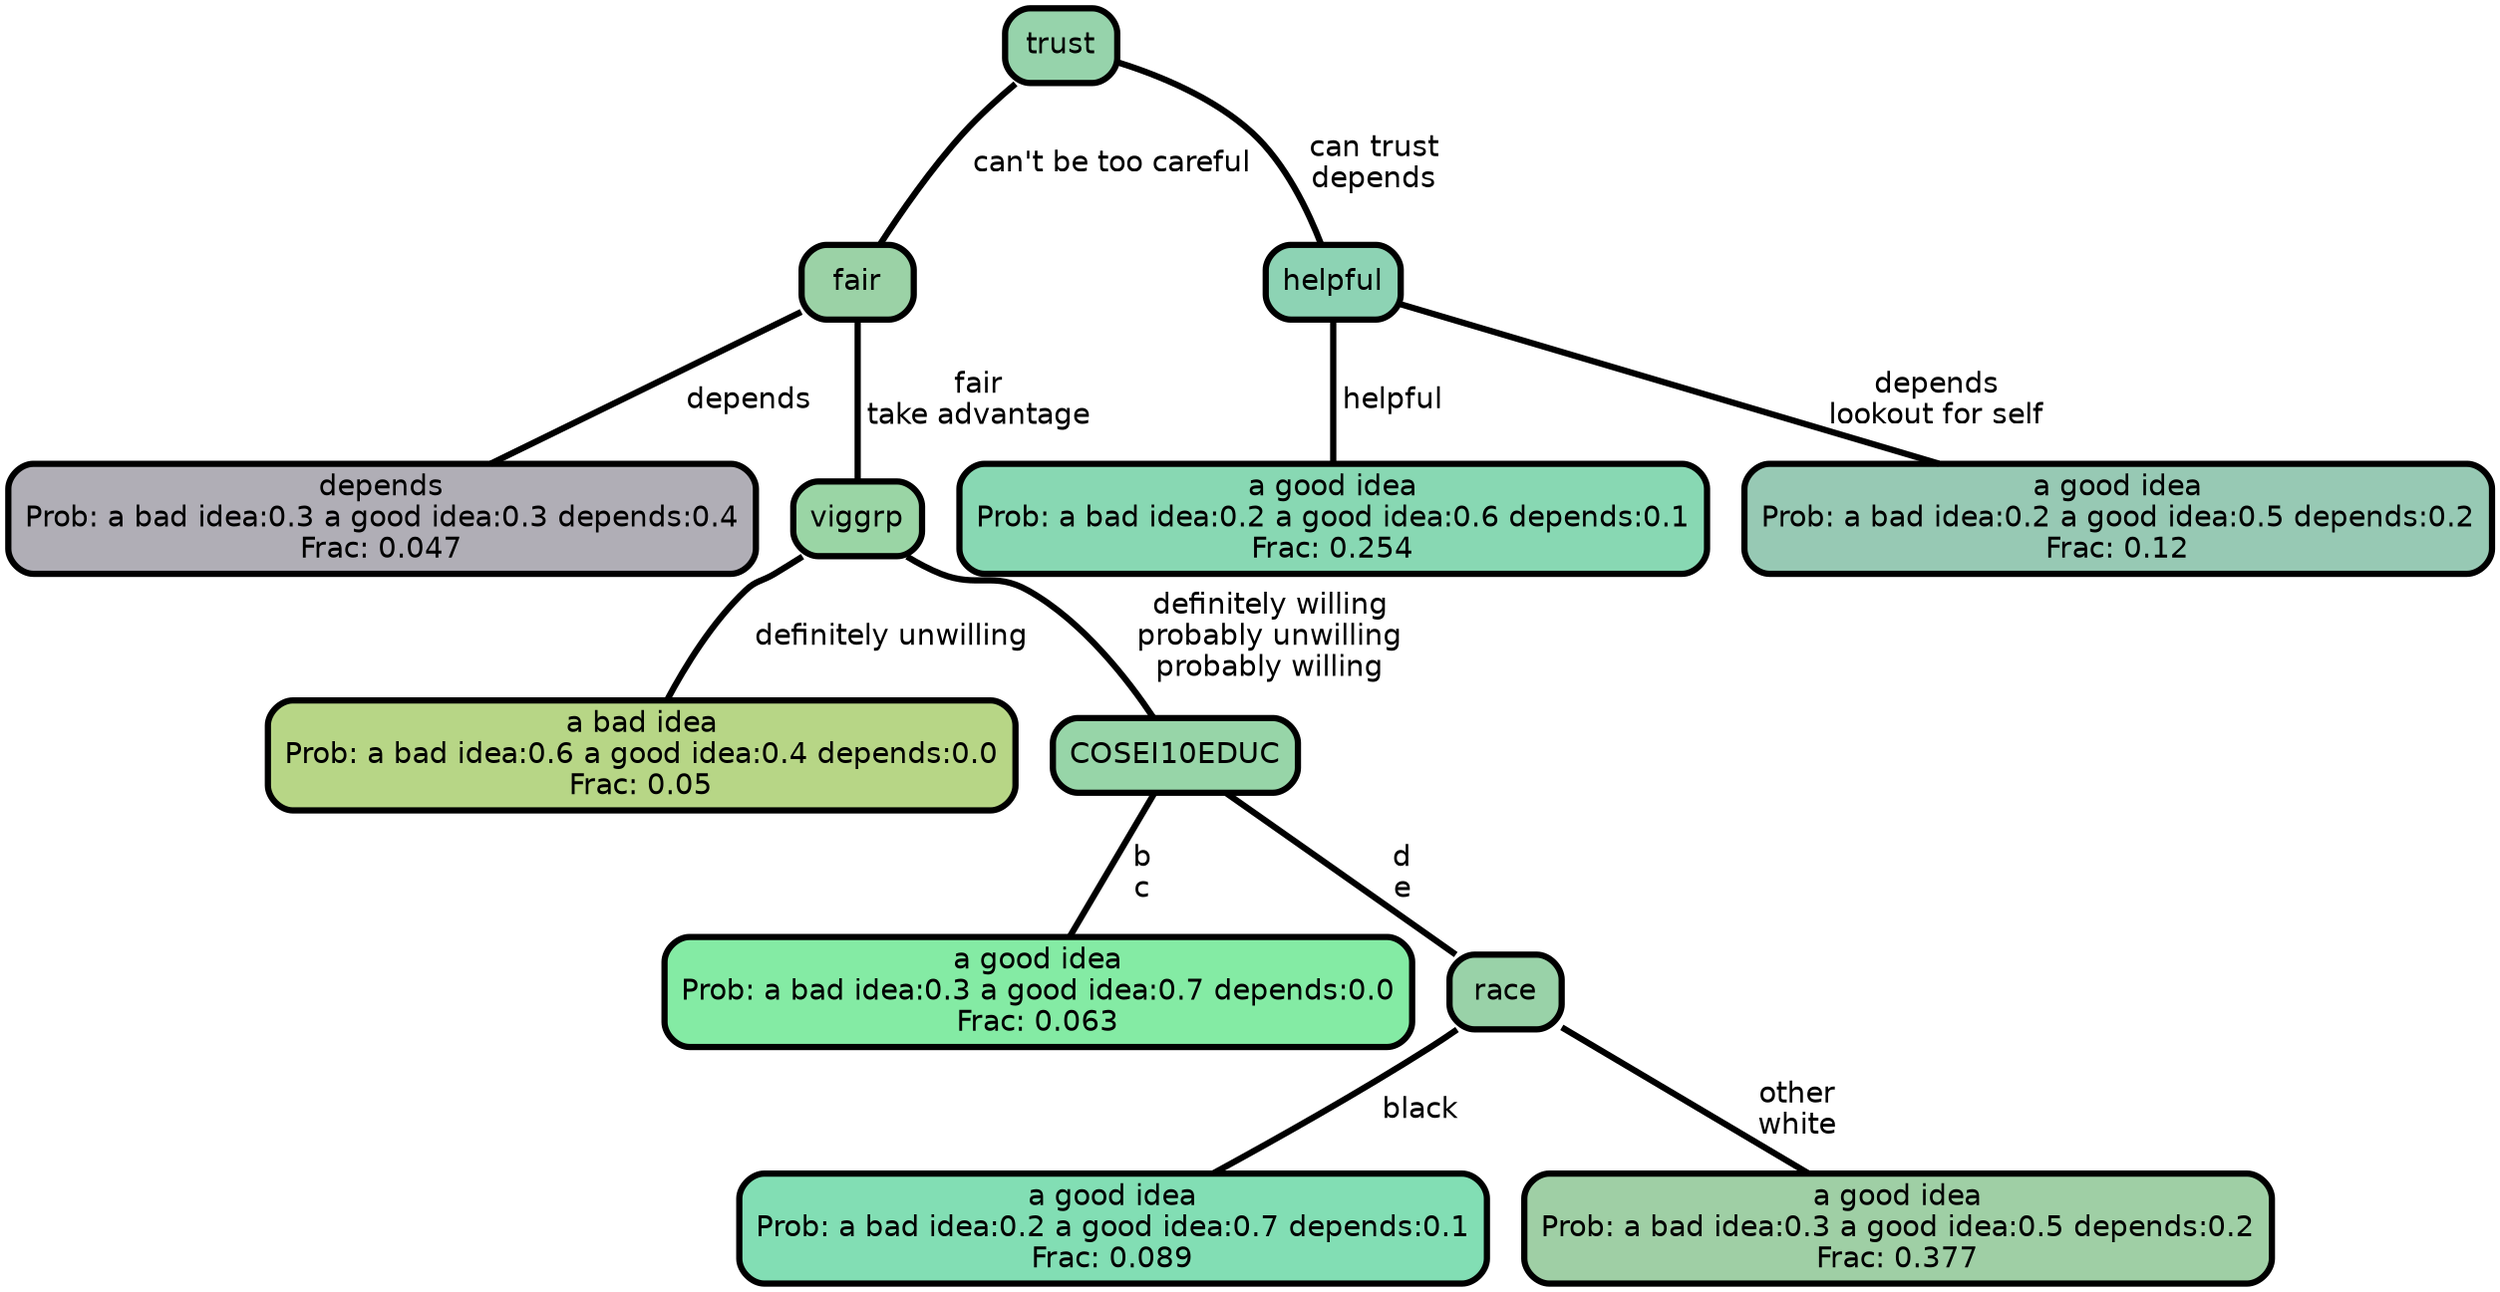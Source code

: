 graph Tree {
node [shape=box, style="filled, rounded",color="black",penwidth="3",fontcolor="black",                 fontname=helvetica] ;
graph [ranksep="0 equally", splines=straight,                 bgcolor=transparent, dpi=200] ;
edge [fontname=helvetica, color=black] ;
0 [label="depends
Prob: a bad idea:0.3 a good idea:0.3 depends:0.4
Frac: 0.047", fillcolor="#b0aeb6"] ;
1 [label="fair", fillcolor="#9bd2a6"] ;
2 [label="a bad idea
Prob: a bad idea:0.6 a good idea:0.4 depends:0.0
Frac: 0.05", fillcolor="#b7d686"] ;
3 [label="viggrp", fillcolor="#9ad5a5"] ;
4 [label="a good idea
Prob: a bad idea:0.3 a good idea:0.7 depends:0.0
Frac: 0.063", fillcolor="#84eba4"] ;
5 [label="COSEI10EDUC", fillcolor="#97d5a8"] ;
6 [label="a good idea
Prob: a bad idea:0.2 a good idea:0.7 depends:0.1
Frac: 0.089", fillcolor="#82deb4"] ;
7 [label="race", fillcolor="#99d2a8"] ;
8 [label="a good idea
Prob: a bad idea:0.3 a good idea:0.5 depends:0.2
Frac: 0.377", fillcolor="#9fcfa5"] ;
9 [label="trust", fillcolor="#96d3ab"] ;
10 [label="a good idea
Prob: a bad idea:0.2 a good idea:0.6 depends:0.1
Frac: 0.254", fillcolor="#88d8b3"] ;
11 [label="helpful", fillcolor="#8dd3b4"] ;
12 [label="a good idea
Prob: a bad idea:0.2 a good idea:0.5 depends:0.2
Frac: 0.12", fillcolor="#97c9b4"] ;
1 -- 0 [label=" depends",penwidth=3] ;
1 -- 3 [label=" fair\n take advantage",penwidth=3] ;
3 -- 2 [label=" definitely unwilling",penwidth=3] ;
3 -- 5 [label=" definitely willing\n probably unwilling\n probably willing",penwidth=3] ;
5 -- 4 [label=" b\n c",penwidth=3] ;
5 -- 7 [label=" d\n e",penwidth=3] ;
7 -- 6 [label=" black",penwidth=3] ;
7 -- 8 [label=" other\n white",penwidth=3] ;
9 -- 1 [label=" can't be too careful",penwidth=3] ;
9 -- 11 [label=" can trust\n depends",penwidth=3] ;
11 -- 10 [label=" helpful",penwidth=3] ;
11 -- 12 [label=" depends\n lookout for self",penwidth=3] ;
{rank = same;}}